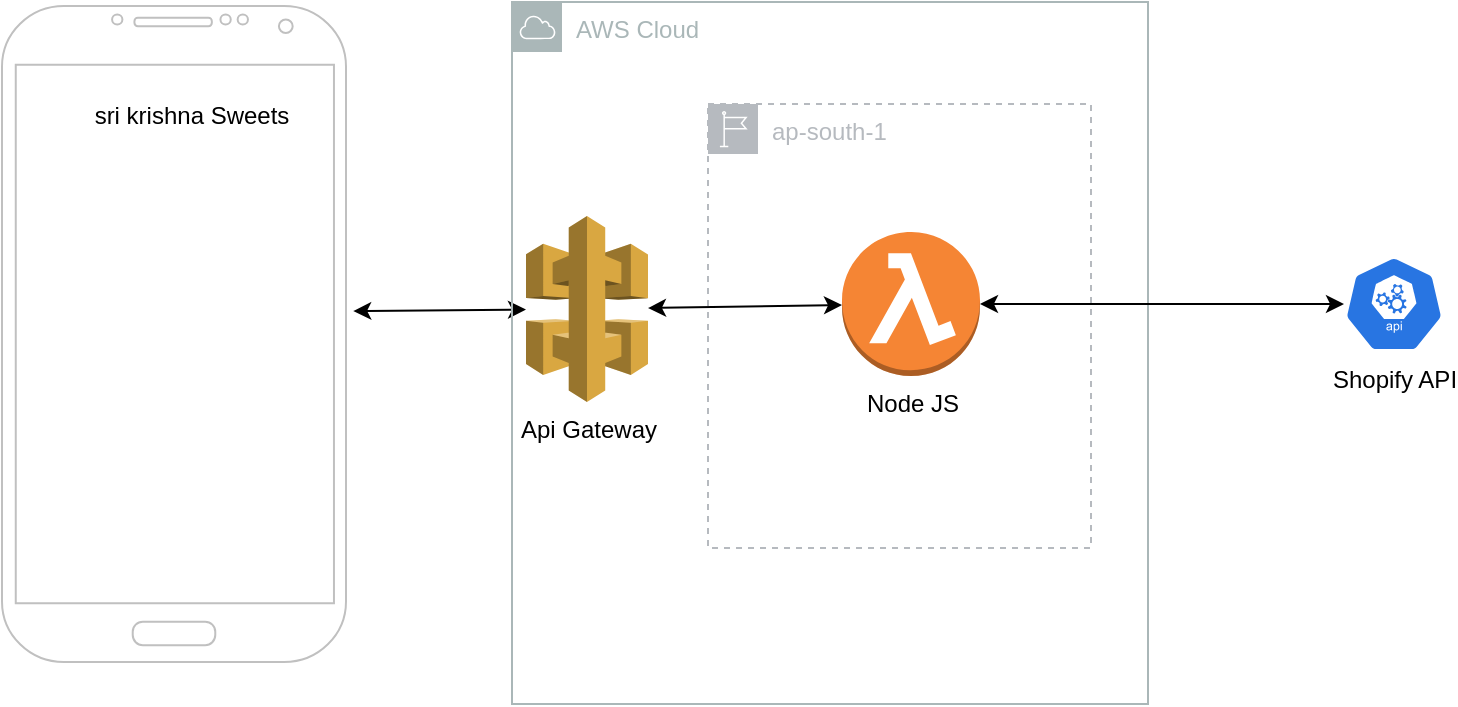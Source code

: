 <mxfile version="21.3.7" type="github">
  <diagram name="Page-1" id="gmUohktTgYkXP2a_DNBr">
    <mxGraphModel dx="1050" dy="573" grid="0" gridSize="10" guides="1" tooltips="1" connect="1" arrows="1" fold="1" page="1" pageScale="1" pageWidth="850" pageHeight="1100" math="0" shadow="0">
      <root>
        <mxCell id="0" />
        <mxCell id="1" parent="0" />
        <mxCell id="xQFNBc-RjsS1GvfqJxgL-2" value="sri krishna Sweets" style="text;html=1;strokeColor=none;fillColor=none;align=center;verticalAlign=middle;whiteSpace=wrap;rounded=0;" vertex="1" parent="1">
          <mxGeometry x="50" y="166" width="122" height="30" as="geometry" />
        </mxCell>
        <mxCell id="xQFNBc-RjsS1GvfqJxgL-20" value="" style="rounded=0;orthogonalLoop=1;jettySize=auto;html=1;endArrow=classic;endFill=1;exitX=1.021;exitY=0.465;exitDx=0;exitDy=0;exitPerimeter=0;startArrow=classic;startFill=1;" edge="1" parent="1" source="xQFNBc-RjsS1GvfqJxgL-3" target="xQFNBc-RjsS1GvfqJxgL-14">
          <mxGeometry relative="1" as="geometry" />
        </mxCell>
        <mxCell id="xQFNBc-RjsS1GvfqJxgL-3" value="" style="verticalLabelPosition=bottom;verticalAlign=top;html=1;shadow=0;dashed=0;strokeWidth=1;shape=mxgraph.android.phone2;strokeColor=#c0c0c0;" vertex="1" parent="1">
          <mxGeometry x="16" y="126" width="172" height="328" as="geometry" />
        </mxCell>
        <mxCell id="xQFNBc-RjsS1GvfqJxgL-11" value="AWS Cloud" style="sketch=0;outlineConnect=0;gradientColor=none;html=1;whiteSpace=wrap;fontSize=12;fontStyle=0;shape=mxgraph.aws4.group;grIcon=mxgraph.aws4.group_aws_cloud;strokeColor=#AAB7B8;fillColor=none;verticalAlign=top;align=left;spacingLeft=30;fontColor=#AAB7B8;dashed=0;" vertex="1" parent="1">
          <mxGeometry x="271" y="124" width="318" height="351" as="geometry" />
        </mxCell>
        <mxCell id="xQFNBc-RjsS1GvfqJxgL-12" value="ap-south-1" style="sketch=0;outlineConnect=0;gradientColor=none;html=1;whiteSpace=wrap;fontSize=12;fontStyle=0;shape=mxgraph.aws4.group;grIcon=mxgraph.aws4.group_region;strokeColor=#B6BABF;fillColor=none;verticalAlign=top;align=left;spacingLeft=30;fontColor=#B6BABF;dashed=1;" vertex="1" parent="1">
          <mxGeometry x="369" y="175" width="191.5" height="222" as="geometry" />
        </mxCell>
        <mxCell id="xQFNBc-RjsS1GvfqJxgL-13" value="Node JS" style="outlineConnect=0;dashed=0;verticalLabelPosition=bottom;verticalAlign=top;align=center;html=1;shape=mxgraph.aws3.lambda_function;fillColor=#F58534;gradientColor=none;" vertex="1" parent="1">
          <mxGeometry x="436" y="239" width="69" height="72" as="geometry" />
        </mxCell>
        <mxCell id="xQFNBc-RjsS1GvfqJxgL-21" value="" style="rounded=0;orthogonalLoop=1;jettySize=auto;html=1;startArrow=classic;startFill=1;" edge="1" parent="1" source="xQFNBc-RjsS1GvfqJxgL-14" target="xQFNBc-RjsS1GvfqJxgL-13">
          <mxGeometry relative="1" as="geometry" />
        </mxCell>
        <mxCell id="xQFNBc-RjsS1GvfqJxgL-14" value="Api Gateway" style="outlineConnect=0;dashed=0;verticalLabelPosition=bottom;verticalAlign=top;align=center;html=1;shape=mxgraph.aws3.api_gateway;fillColor=#D9A741;gradientColor=none;" vertex="1" parent="1">
          <mxGeometry x="278" y="231" width="61" height="93" as="geometry" />
        </mxCell>
        <mxCell id="xQFNBc-RjsS1GvfqJxgL-22" value="" style="edgeStyle=orthogonalEdgeStyle;rounded=0;orthogonalLoop=1;jettySize=auto;html=1;entryX=1;entryY=0.5;entryDx=0;entryDy=0;entryPerimeter=0;startArrow=classic;startFill=1;" edge="1" parent="1" source="xQFNBc-RjsS1GvfqJxgL-16" target="xQFNBc-RjsS1GvfqJxgL-13">
          <mxGeometry relative="1" as="geometry" />
        </mxCell>
        <mxCell id="xQFNBc-RjsS1GvfqJxgL-16" value="Shopify API" style="sketch=0;html=1;dashed=0;whitespace=wrap;fillColor=#2875E2;strokeColor=#ffffff;points=[[0.005,0.63,0],[0.1,0.2,0],[0.9,0.2,0],[0.5,0,0],[0.995,0.63,0],[0.72,0.99,0],[0.5,1,0],[0.28,0.99,0]];verticalLabelPosition=bottom;align=center;verticalAlign=top;shape=mxgraph.kubernetes.icon;prIcon=api" vertex="1" parent="1">
          <mxGeometry x="687" y="251" width="50" height="48" as="geometry" />
        </mxCell>
      </root>
    </mxGraphModel>
  </diagram>
</mxfile>
